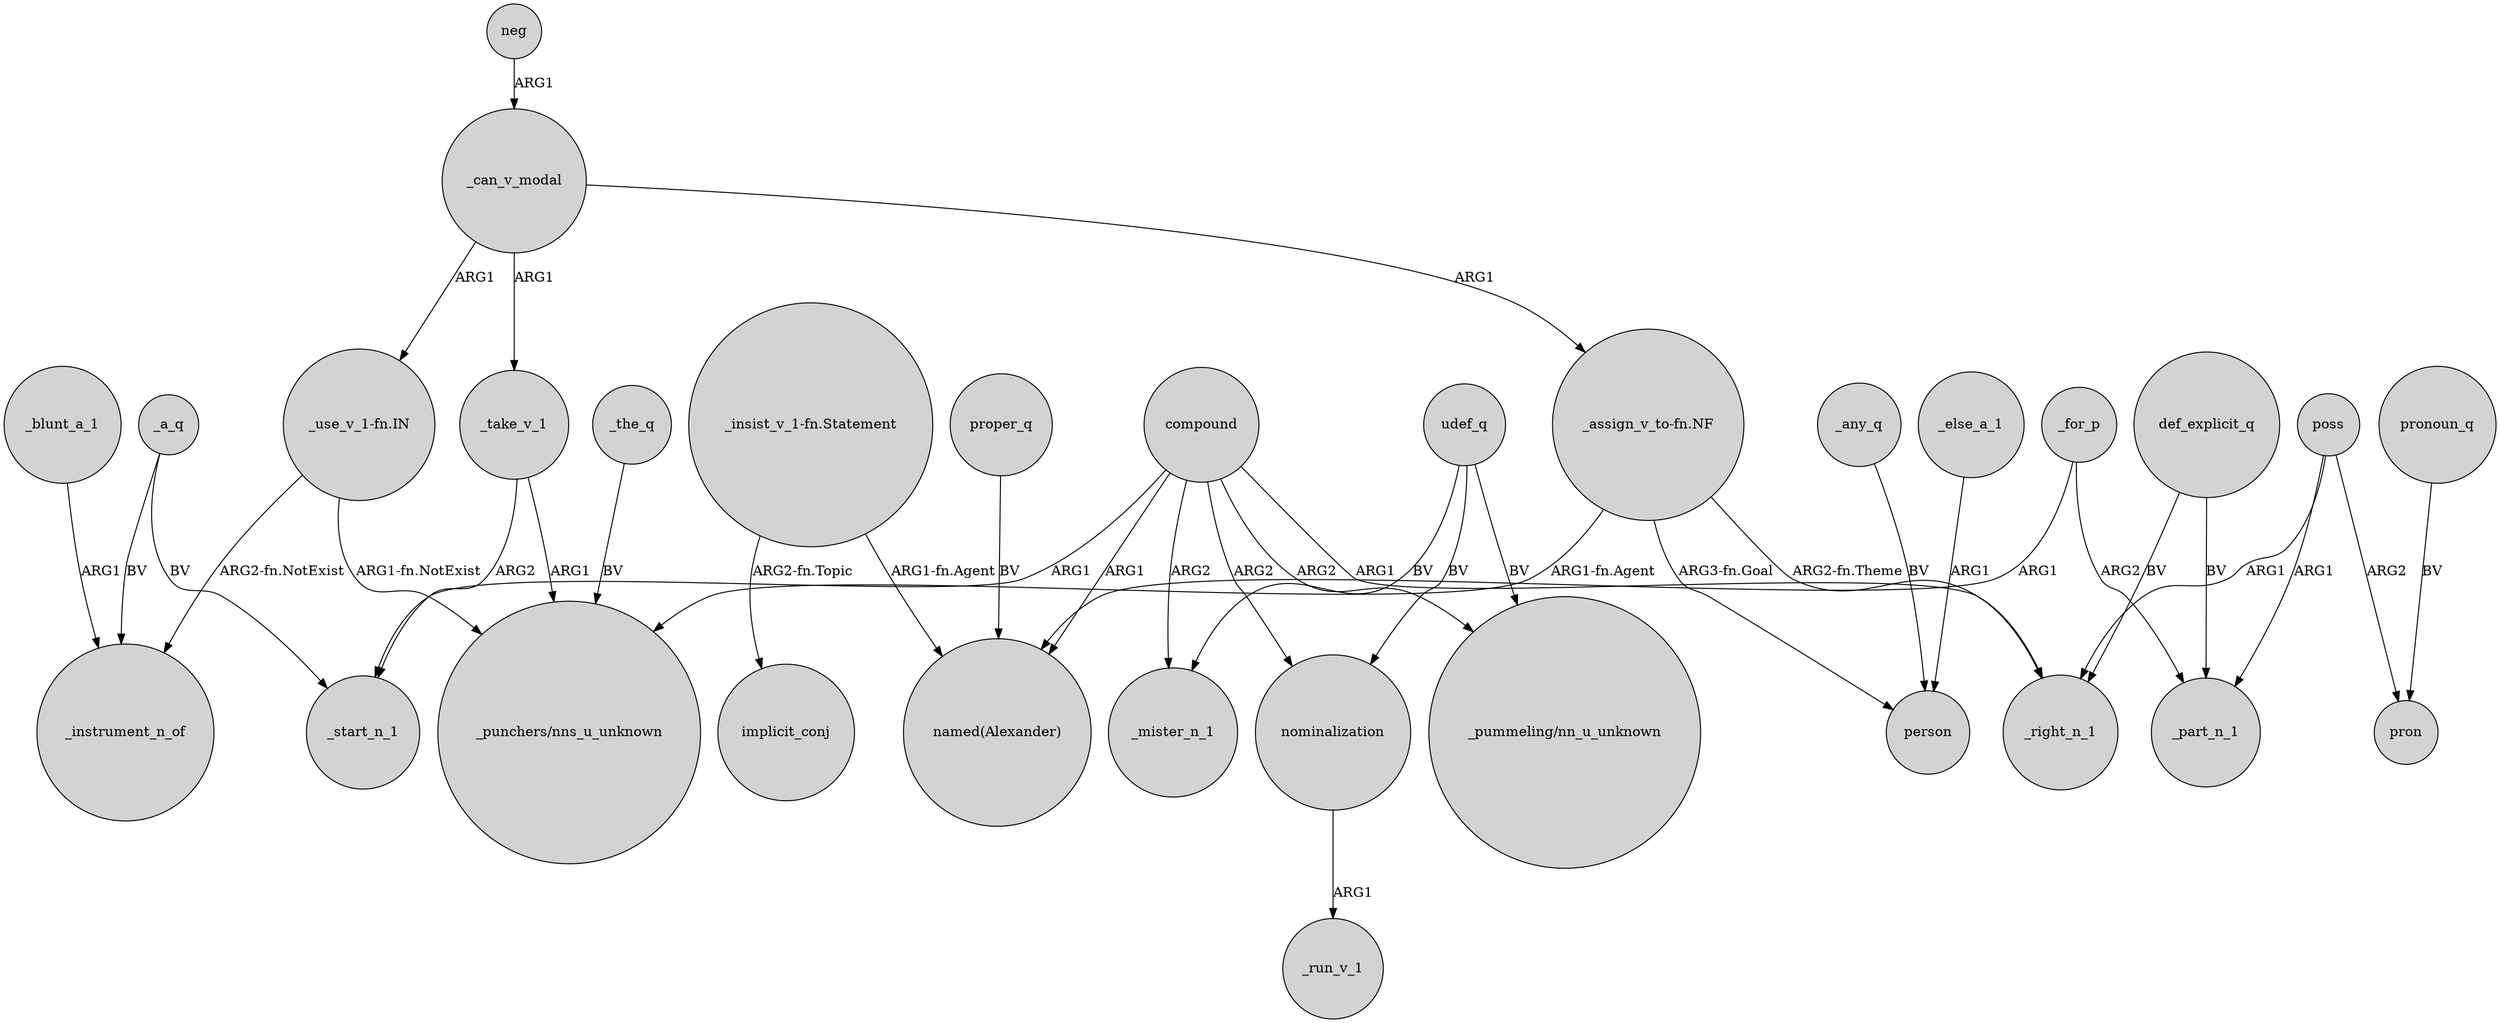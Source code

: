 digraph {
	node [shape=circle style=filled]
	proper_q -> "named(Alexander)" [label=BV]
	_a_q -> _instrument_n_of [label=BV]
	_a_q -> _start_n_1 [label=BV]
	poss -> pron [label=ARG2]
	udef_q -> "_pummeling/nn_u_unknown" [label=BV]
	"_assign_v_to-fn.NF" -> person [label="ARG3-fn.Goal"]
	compound -> _mister_n_1 [label=ARG2]
	_blunt_a_1 -> _instrument_n_of [label=ARG1]
	_take_v_1 -> "_punchers/nns_u_unknown" [label=ARG1]
	udef_q -> _mister_n_1 [label=BV]
	_can_v_modal -> _take_v_1 [label=ARG1]
	compound -> "named(Alexander)" [label=ARG1]
	compound -> nominalization [label=ARG2]
	poss -> _part_n_1 [label=ARG1]
	"_assign_v_to-fn.NF" -> "_punchers/nns_u_unknown" [label="ARG1-fn.Agent"]
	_can_v_modal -> "_assign_v_to-fn.NF" [label=ARG1]
	pronoun_q -> pron [label=BV]
	nominalization -> _run_v_1 [label=ARG1]
	_take_v_1 -> _start_n_1 [label=ARG2]
	_else_a_1 -> person [label=ARG1]
	compound -> "_pummeling/nn_u_unknown" [label=ARG2]
	udef_q -> nominalization [label=BV]
	"_assign_v_to-fn.NF" -> _right_n_1 [label="ARG2-fn.Theme"]
	"_insist_v_1-fn.Statement" -> "named(Alexander)" [label="ARG1-fn.Agent"]
	def_explicit_q -> _right_n_1 [label=BV]
	compound -> _right_n_1 [label=ARG1]
	poss -> _right_n_1 [label=ARG1]
	_the_q -> "_punchers/nns_u_unknown" [label=BV]
	_any_q -> person [label=BV]
	"_use_v_1-fn.IN" -> "_punchers/nns_u_unknown" [label="ARG1-fn.NotExist"]
	_for_p -> _part_n_1 [label=ARG2]
	"_use_v_1-fn.IN" -> _instrument_n_of [label="ARG2-fn.NotExist"]
	compound -> _start_n_1 [label=ARG1]
	_for_p -> "named(Alexander)" [label=ARG1]
	def_explicit_q -> _part_n_1 [label=BV]
	_can_v_modal -> "_use_v_1-fn.IN" [label=ARG1]
	neg -> _can_v_modal [label=ARG1]
	"_insist_v_1-fn.Statement" -> implicit_conj [label="ARG2-fn.Topic"]
}
